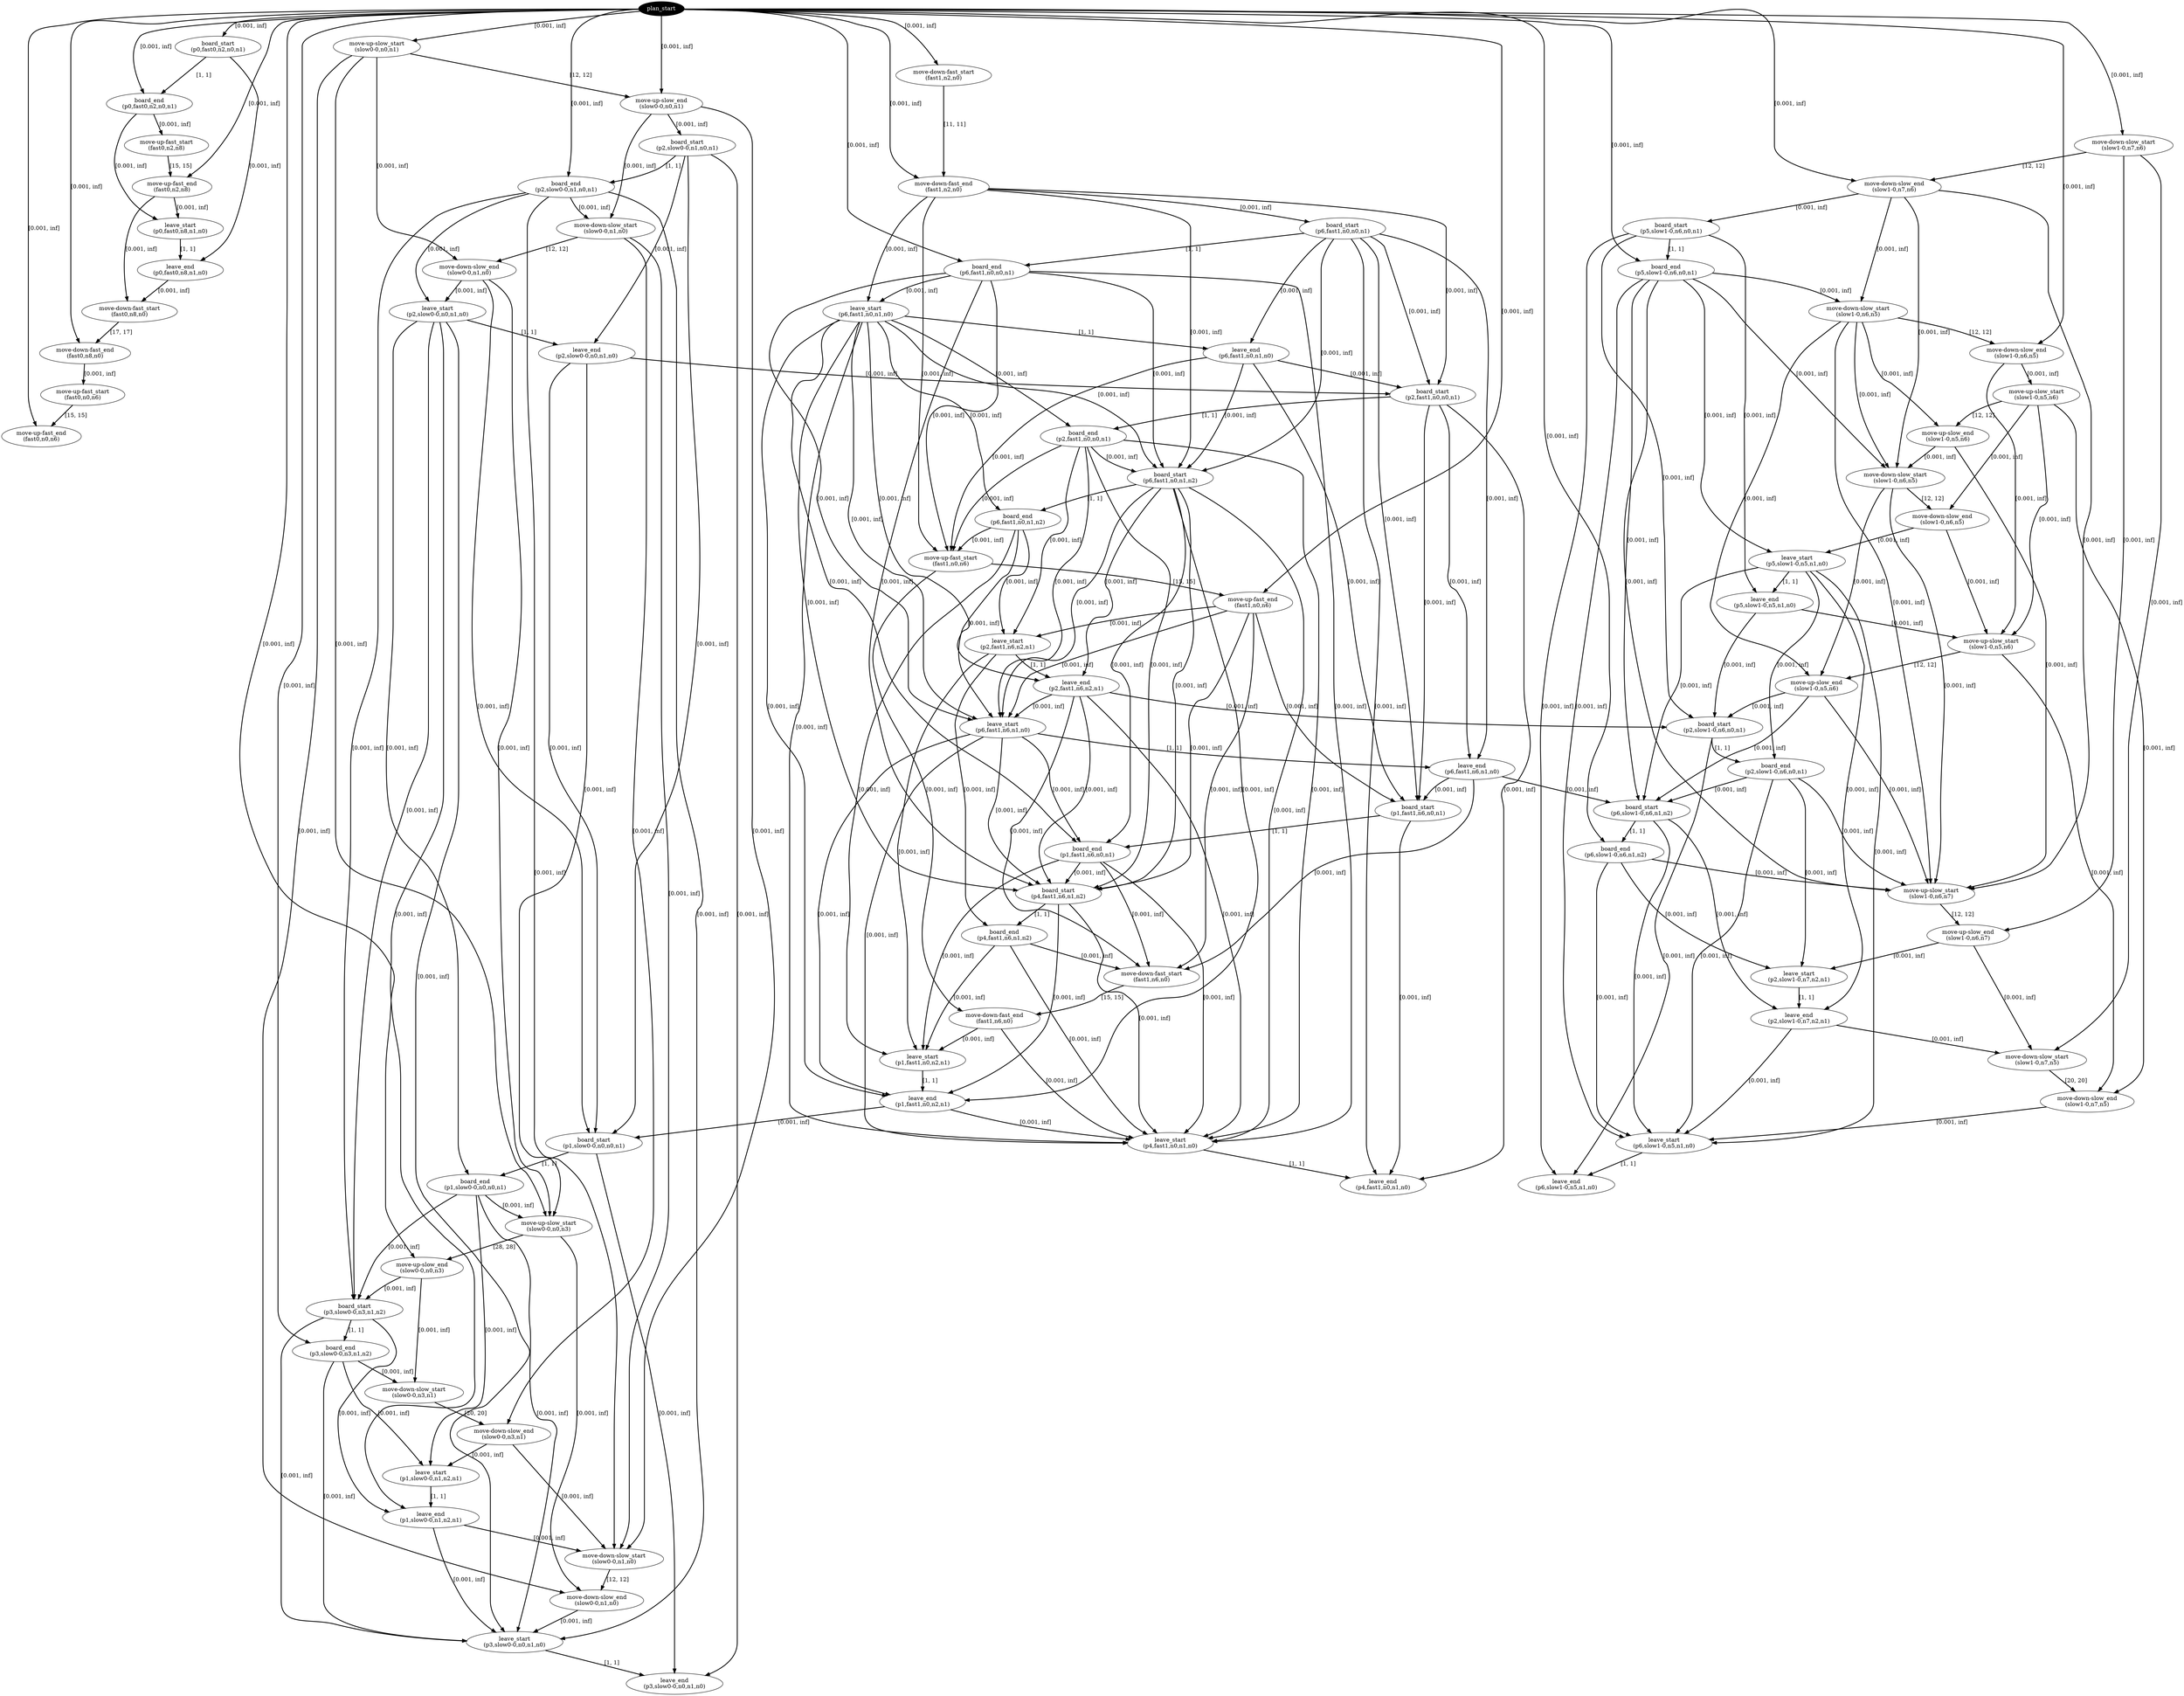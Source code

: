 digraph plan {
0[ label="plan_start",style=filled,fillcolor=black,fontcolor=white];
1[ label="board_start
(p0,fast0,n2,n0,n1)"];
2[ label="board_end
(p0,fast0,n2,n0,n1)"];
3[ label="move-down-fast_start
(fast1,n2,n0)"];
4[ label="move-down-fast_end
(fast1,n2,n0)"];
5[ label="move-down-slow_start
(slow1-0,n7,n6)"];
6[ label="move-down-slow_end
(slow1-0,n7,n6)"];
7[ label="move-up-slow_start
(slow0-0,n0,n1)"];
8[ label="move-up-slow_end
(slow0-0,n0,n1)"];
9[ label="move-up-fast_start
(fast0,n2,n8)"];
10[ label="move-up-fast_end
(fast0,n2,n8)"];
11[ label="board_start
(p6,fast1,n0,n0,n1)"];
12[ label="board_end
(p6,fast1,n0,n0,n1)"];
13[ label="board_start
(p5,slow1-0,n6,n0,n1)"];
14[ label="board_end
(p5,slow1-0,n6,n0,n1)"];
15[ label="board_start
(p2,slow0-0,n1,n0,n1)"];
16[ label="board_end
(p2,slow0-0,n1,n0,n1)"];
17[ label="leave_start
(p6,fast1,n0,n1,n0)"];
18[ label="leave_end
(p6,fast1,n0,n1,n0)"];
19[ label="move-down-slow_start
(slow1-0,n6,n5)"];
20[ label="move-down-slow_end
(slow1-0,n6,n5)"];
21[ label="move-down-slow_start
(slow0-0,n1,n0)"];
22[ label="move-down-slow_end
(slow0-0,n1,n0)"];
23[ label="leave_start
(p0,fast0,n8,n1,n0)"];
24[ label="leave_end
(p0,fast0,n8,n1,n0)"];
25[ label="move-down-fast_start
(fast0,n8,n0)"];
26[ label="move-down-fast_end
(fast0,n8,n0)"];
27[ label="leave_start
(p2,slow0-0,n0,n1,n0)"];
28[ label="leave_end
(p2,slow0-0,n0,n1,n0)"];
29[ label="move-up-slow_start
(slow1-0,n5,n6)"];
30[ label="move-up-slow_end
(slow1-0,n5,n6)"];
31[ label="board_start
(p2,fast1,n0,n0,n1)"];
32[ label="board_end
(p2,fast1,n0,n0,n1)"];
33[ label="board_start
(p6,fast1,n0,n1,n2)"];
34[ label="board_end
(p6,fast1,n0,n1,n2)"];
35[ label="move-up-fast_start
(fast1,n0,n6)"];
36[ label="move-up-fast_end
(fast1,n0,n6)"];
37[ label="move-up-fast_start
(fast0,n0,n6)"];
38[ label="move-up-fast_end
(fast0,n0,n6)"];
39[ label="move-down-slow_start
(slow1-0,n6,n5)"];
40[ label="move-down-slow_end
(slow1-0,n6,n5)"];
41[ label="leave_start
(p2,fast1,n6,n2,n1)"];
42[ label="leave_end
(p2,fast1,n6,n2,n1)"];
43[ label="leave_start
(p6,fast1,n6,n1,n0)"];
44[ label="leave_end
(p6,fast1,n6,n1,n0)"];
45[ label="board_start
(p1,fast1,n6,n0,n1)"];
46[ label="board_end
(p1,fast1,n6,n0,n1)"];
47[ label="board_start
(p4,fast1,n6,n1,n2)"];
48[ label="board_end
(p4,fast1,n6,n1,n2)"];
49[ label="move-down-fast_start
(fast1,n6,n0)"];
50[ label="move-down-fast_end
(fast1,n6,n0)"];
51[ label="leave_start
(p5,slow1-0,n5,n1,n0)"];
52[ label="leave_end
(p5,slow1-0,n5,n1,n0)"];
53[ label="move-up-slow_start
(slow1-0,n5,n6)"];
54[ label="move-up-slow_end
(slow1-0,n5,n6)"];
55[ label="board_start
(p2,slow1-0,n6,n0,n1)"];
56[ label="board_end
(p2,slow1-0,n6,n0,n1)"];
57[ label="leave_start
(p1,fast1,n0,n2,n1)"];
58[ label="leave_end
(p1,fast1,n0,n2,n1)"];
59[ label="board_start
(p6,slow1-0,n6,n1,n2)"];
60[ label="board_end
(p6,slow1-0,n6,n1,n2)"];
61[ label="board_start
(p1,slow0-0,n0,n0,n1)"];
62[ label="board_end
(p1,slow0-0,n0,n0,n1)"];
63[ label="leave_start
(p4,fast1,n0,n1,n0)"];
64[ label="leave_end
(p4,fast1,n0,n1,n0)"];
65[ label="move-up-slow_start
(slow1-0,n6,n7)"];
66[ label="move-up-slow_end
(slow1-0,n6,n7)"];
67[ label="move-up-slow_start
(slow0-0,n0,n3)"];
68[ label="move-up-slow_end
(slow0-0,n0,n3)"];
69[ label="leave_start
(p2,slow1-0,n7,n2,n1)"];
70[ label="leave_end
(p2,slow1-0,n7,n2,n1)"];
71[ label="move-down-slow_start
(slow1-0,n7,n5)"];
72[ label="move-down-slow_end
(slow1-0,n7,n5)"];
73[ label="board_start
(p3,slow0-0,n3,n1,n2)"];
74[ label="board_end
(p3,slow0-0,n3,n1,n2)"];
75[ label="move-down-slow_start
(slow0-0,n3,n1)"];
76[ label="move-down-slow_end
(slow0-0,n3,n1)"];
77[ label="leave_start
(p6,slow1-0,n5,n1,n0)"];
78[ label="leave_end
(p6,slow1-0,n5,n1,n0)"];
79[ label="leave_start
(p1,slow0-0,n1,n2,n1)"];
80[ label="leave_end
(p1,slow0-0,n1,n2,n1)"];
81[ label="move-down-slow_start
(slow0-0,n1,n0)"];
82[ label="move-down-slow_end
(slow0-0,n1,n0)"];
83[ label="leave_start
(p3,slow0-0,n0,n1,n0)"];
84[ label="leave_end
(p3,slow0-0,n0,n1,n0)"];
"0" -> "1" [ label="[0.001, inf]" , penwidth=2, color="black"]
"0" -> "3" [ label="[0.001, inf]" , penwidth=2, color="black"]
"0" -> "5" [ label="[0.001, inf]" , penwidth=2, color="black"]
"0" -> "7" [ label="[0.001, inf]" , penwidth=2, color="black"]
"1" -> "2" [ label="[1, 1]" , penwidth=2, color="black"]
"0" -> "2" [ label="[0.001, inf]" , penwidth=2, color="black"]
"2" -> "9" [ label="[0.001, inf]" , penwidth=2, color="black"]
"3" -> "4" [ label="[11, 11]" , penwidth=2, color="black"]
"0" -> "4" [ label="[0.001, inf]" , penwidth=2, color="black"]
"4" -> "11" [ label="[0.001, inf]" , penwidth=2, color="black"]
"5" -> "6" [ label="[12, 12]" , penwidth=2, color="black"]
"0" -> "6" [ label="[0.001, inf]" , penwidth=2, color="black"]
"7" -> "8" [ label="[12, 12]" , penwidth=2, color="black"]
"0" -> "8" [ label="[0.001, inf]" , penwidth=2, color="black"]
"11" -> "12" [ label="[1, 1]" , penwidth=2, color="black"]
"0" -> "12" [ label="[0.001, inf]" , penwidth=2, color="black"]
"6" -> "13" [ label="[0.001, inf]" , penwidth=2, color="black"]
"8" -> "15" [ label="[0.001, inf]" , penwidth=2, color="black"]
"12" -> "17" [ label="[0.001, inf]" , penwidth=2, color="black"]
"4" -> "17" [ label="[0.001, inf]" , penwidth=2, color="black"]
"13" -> "14" [ label="[1, 1]" , penwidth=2, color="black"]
"0" -> "14" [ label="[0.001, inf]" , penwidth=2, color="black"]
"15" -> "16" [ label="[1, 1]" , penwidth=2, color="black"]
"0" -> "16" [ label="[0.001, inf]" , penwidth=2, color="black"]
"6" -> "19" [ label="[0.001, inf]" , penwidth=2, color="black"]
"14" -> "19" [ label="[0.001, inf]" , penwidth=2, color="black"]
"8" -> "21" [ label="[0.001, inf]" , penwidth=2, color="black"]
"16" -> "21" [ label="[0.001, inf]" , penwidth=2, color="black"]
"17" -> "18" [ label="[1, 1]" , penwidth=2, color="black"]
"11" -> "18" [ label="[0.001, inf]" , penwidth=2, color="black"]
"9" -> "10" [ label="[15, 15]" , penwidth=2, color="black"]
"0" -> "10" [ label="[0.001, inf]" , penwidth=2, color="black"]
"2" -> "23" [ label="[0.001, inf]" , penwidth=2, color="black"]
"10" -> "23" [ label="[0.001, inf]" , penwidth=2, color="black"]
"23" -> "24" [ label="[1, 1]" , penwidth=2, color="black"]
"1" -> "24" [ label="[0.001, inf]" , penwidth=2, color="black"]
"10" -> "25" [ label="[0.001, inf]" , penwidth=2, color="black"]
"24" -> "25" [ label="[0.001, inf]" , penwidth=2, color="black"]
"19" -> "20" [ label="[12, 12]" , penwidth=2, color="black"]
"0" -> "20" [ label="[0.001, inf]" , penwidth=2, color="black"]
"21" -> "22" [ label="[12, 12]" , penwidth=2, color="black"]
"7" -> "22" [ label="[0.001, inf]" , penwidth=2, color="black"]
"16" -> "27" [ label="[0.001, inf]" , penwidth=2, color="black"]
"22" -> "27" [ label="[0.001, inf]" , penwidth=2, color="black"]
"20" -> "29" [ label="[0.001, inf]" , penwidth=2, color="black"]
"27" -> "28" [ label="[1, 1]" , penwidth=2, color="black"]
"15" -> "28" [ label="[0.001, inf]" , penwidth=2, color="black"]
"28" -> "31" [ label="[0.001, inf]" , penwidth=2, color="black"]
"18" -> "31" [ label="[0.001, inf]" , penwidth=2, color="black"]
"4" -> "31" [ label="[0.001, inf]" , penwidth=2, color="black"]
"11" -> "31" [ label="[0.001, inf]" , penwidth=2, color="black"]
"31" -> "32" [ label="[1, 1]" , penwidth=2, color="black"]
"17" -> "32" [ label="[0.001, inf]" , penwidth=2, color="black"]
"18" -> "33" [ label="[0.001, inf]" , penwidth=2, color="black"]
"32" -> "33" [ label="[0.001, inf]" , penwidth=2, color="black"]
"4" -> "33" [ label="[0.001, inf]" , penwidth=2, color="black"]
"17" -> "33" [ label="[0.001, inf]" , penwidth=2, color="black"]
"12" -> "33" [ label="[0.001, inf]" , penwidth=2, color="black"]
"11" -> "33" [ label="[0.001, inf]" , penwidth=2, color="black"]
"33" -> "34" [ label="[1, 1]" , penwidth=2, color="black"]
"17" -> "34" [ label="[0.001, inf]" , penwidth=2, color="black"]
"4" -> "35" [ label="[0.001, inf]" , penwidth=2, color="black"]
"34" -> "35" [ label="[0.001, inf]" , penwidth=2, color="black"]
"32" -> "35" [ label="[0.001, inf]" , penwidth=2, color="black"]
"18" -> "35" [ label="[0.001, inf]" , penwidth=2, color="black"]
"12" -> "35" [ label="[0.001, inf]" , penwidth=2, color="black"]
"25" -> "26" [ label="[17, 17]" , penwidth=2, color="black"]
"0" -> "26" [ label="[0.001, inf]" , penwidth=2, color="black"]
"26" -> "37" [ label="[0.001, inf]" , penwidth=2, color="black"]
"29" -> "30" [ label="[12, 12]" , penwidth=2, color="black"]
"19" -> "30" [ label="[0.001, inf]" , penwidth=2, color="black"]
"30" -> "39" [ label="[0.001, inf]" , penwidth=2, color="black"]
"19" -> "39" [ label="[0.001, inf]" , penwidth=2, color="black"]
"14" -> "39" [ label="[0.001, inf]" , penwidth=2, color="black"]
"6" -> "39" [ label="[0.001, inf]" , penwidth=2, color="black"]
"35" -> "36" [ label="[15, 15]" , penwidth=2, color="black"]
"0" -> "36" [ label="[0.001, inf]" , penwidth=2, color="black"]
"32" -> "41" [ label="[0.001, inf]" , penwidth=2, color="black"]
"34" -> "41" [ label="[0.001, inf]" , penwidth=2, color="black"]
"36" -> "41" [ label="[0.001, inf]" , penwidth=2, color="black"]
"41" -> "42" [ label="[1, 1]" , penwidth=2, color="black"]
"33" -> "42" [ label="[0.001, inf]" , penwidth=2, color="black"]
"17" -> "42" [ label="[0.001, inf]" , penwidth=2, color="black"]
"34" -> "43" [ label="[0.001, inf]" , penwidth=2, color="black"]
"42" -> "43" [ label="[0.001, inf]" , penwidth=2, color="black"]
"36" -> "43" [ label="[0.001, inf]" , penwidth=2, color="black"]
"33" -> "43" [ label="[0.001, inf]" , penwidth=2, color="black"]
"32" -> "43" [ label="[0.001, inf]" , penwidth=2, color="black"]
"17" -> "43" [ label="[0.001, inf]" , penwidth=2, color="black"]
"12" -> "43" [ label="[0.001, inf]" , penwidth=2, color="black"]
"43" -> "44" [ label="[1, 1]" , penwidth=2, color="black"]
"31" -> "44" [ label="[0.001, inf]" , penwidth=2, color="black"]
"11" -> "44" [ label="[0.001, inf]" , penwidth=2, color="black"]
"44" -> "45" [ label="[0.001, inf]" , penwidth=2, color="black"]
"36" -> "45" [ label="[0.001, inf]" , penwidth=2, color="black"]
"31" -> "45" [ label="[0.001, inf]" , penwidth=2, color="black"]
"18" -> "45" [ label="[0.001, inf]" , penwidth=2, color="black"]
"11" -> "45" [ label="[0.001, inf]" , penwidth=2, color="black"]
"45" -> "46" [ label="[1, 1]" , penwidth=2, color="black"]
"43" -> "46" [ label="[0.001, inf]" , penwidth=2, color="black"]
"33" -> "46" [ label="[0.001, inf]" , penwidth=2, color="black"]
"17" -> "46" [ label="[0.001, inf]" , penwidth=2, color="black"]
"46" -> "47" [ label="[0.001, inf]" , penwidth=2, color="black"]
"36" -> "47" [ label="[0.001, inf]" , penwidth=2, color="black"]
"43" -> "47" [ label="[0.001, inf]" , penwidth=2, color="black"]
"42" -> "47" [ label="[0.001, inf]" , penwidth=2, color="black"]
"33" -> "47" [ label="[0.001, inf]" , penwidth=2, color="black"]
"32" -> "47" [ label="[0.001, inf]" , penwidth=2, color="black"]
"17" -> "47" [ label="[0.001, inf]" , penwidth=2, color="black"]
"12" -> "47" [ label="[0.001, inf]" , penwidth=2, color="black"]
"47" -> "48" [ label="[1, 1]" , penwidth=2, color="black"]
"41" -> "48" [ label="[0.001, inf]" , penwidth=2, color="black"]
"36" -> "49" [ label="[0.001, inf]" , penwidth=2, color="black"]
"48" -> "49" [ label="[0.001, inf]" , penwidth=2, color="black"]
"46" -> "49" [ label="[0.001, inf]" , penwidth=2, color="black"]
"44" -> "49" [ label="[0.001, inf]" , penwidth=2, color="black"]
"42" -> "49" [ label="[0.001, inf]" , penwidth=2, color="black"]
"37" -> "38" [ label="[15, 15]" , penwidth=2, color="black"]
"0" -> "38" [ label="[0.001, inf]" , penwidth=2, color="black"]
"39" -> "40" [ label="[12, 12]" , penwidth=2, color="black"]
"29" -> "40" [ label="[0.001, inf]" , penwidth=2, color="black"]
"14" -> "51" [ label="[0.001, inf]" , penwidth=2, color="black"]
"40" -> "51" [ label="[0.001, inf]" , penwidth=2, color="black"]
"51" -> "52" [ label="[1, 1]" , penwidth=2, color="black"]
"13" -> "52" [ label="[0.001, inf]" , penwidth=2, color="black"]
"40" -> "53" [ label="[0.001, inf]" , penwidth=2, color="black"]
"52" -> "53" [ label="[0.001, inf]" , penwidth=2, color="black"]
"29" -> "53" [ label="[0.001, inf]" , penwidth=2, color="black"]
"20" -> "53" [ label="[0.001, inf]" , penwidth=2, color="black"]
"53" -> "54" [ label="[12, 12]" , penwidth=2, color="black"]
"39" -> "54" [ label="[0.001, inf]" , penwidth=2, color="black"]
"19" -> "54" [ label="[0.001, inf]" , penwidth=2, color="black"]
"42" -> "55" [ label="[0.001, inf]" , penwidth=2, color="black"]
"52" -> "55" [ label="[0.001, inf]" , penwidth=2, color="black"]
"54" -> "55" [ label="[0.001, inf]" , penwidth=2, color="black"]
"13" -> "55" [ label="[0.001, inf]" , penwidth=2, color="black"]
"49" -> "50" [ label="[15, 15]" , penwidth=2, color="black"]
"35" -> "50" [ label="[0.001, inf]" , penwidth=2, color="black"]
"46" -> "57" [ label="[0.001, inf]" , penwidth=2, color="black"]
"48" -> "57" [ label="[0.001, inf]" , penwidth=2, color="black"]
"50" -> "57" [ label="[0.001, inf]" , penwidth=2, color="black"]
"41" -> "57" [ label="[0.001, inf]" , penwidth=2, color="black"]
"34" -> "57" [ label="[0.001, inf]" , penwidth=2, color="black"]
"55" -> "56" [ label="[1, 1]" , penwidth=2, color="black"]
"51" -> "56" [ label="[0.001, inf]" , penwidth=2, color="black"]
"44" -> "59" [ label="[0.001, inf]" , penwidth=2, color="black"]
"56" -> "59" [ label="[0.001, inf]" , penwidth=2, color="black"]
"54" -> "59" [ label="[0.001, inf]" , penwidth=2, color="black"]
"51" -> "59" [ label="[0.001, inf]" , penwidth=2, color="black"]
"14" -> "59" [ label="[0.001, inf]" , penwidth=2, color="black"]
"57" -> "58" [ label="[1, 1]" , penwidth=2, color="black"]
"47" -> "58" [ label="[0.001, inf]" , penwidth=2, color="black"]
"43" -> "58" [ label="[0.001, inf]" , penwidth=2, color="black"]
"33" -> "58" [ label="[0.001, inf]" , penwidth=2, color="black"]
"17" -> "58" [ label="[0.001, inf]" , penwidth=2, color="black"]
"58" -> "61" [ label="[0.001, inf]" , penwidth=2, color="black"]
"28" -> "61" [ label="[0.001, inf]" , penwidth=2, color="black"]
"22" -> "61" [ label="[0.001, inf]" , penwidth=2, color="black"]
"15" -> "61" [ label="[0.001, inf]" , penwidth=2, color="black"]
"48" -> "63" [ label="[0.001, inf]" , penwidth=2, color="black"]
"58" -> "63" [ label="[0.001, inf]" , penwidth=2, color="black"]
"50" -> "63" [ label="[0.001, inf]" , penwidth=2, color="black"]
"47" -> "63" [ label="[0.001, inf]" , penwidth=2, color="black"]
"46" -> "63" [ label="[0.001, inf]" , penwidth=2, color="black"]
"43" -> "63" [ label="[0.001, inf]" , penwidth=2, color="black"]
"42" -> "63" [ label="[0.001, inf]" , penwidth=2, color="black"]
"33" -> "63" [ label="[0.001, inf]" , penwidth=2, color="black"]
"32" -> "63" [ label="[0.001, inf]" , penwidth=2, color="black"]
"17" -> "63" [ label="[0.001, inf]" , penwidth=2, color="black"]
"12" -> "63" [ label="[0.001, inf]" , penwidth=2, color="black"]
"59" -> "60" [ label="[1, 1]" , penwidth=2, color="black"]
"0" -> "60" [ label="[0.001, inf]" , penwidth=2, color="black"]
"54" -> "65" [ label="[0.001, inf]" , penwidth=2, color="black"]
"60" -> "65" [ label="[0.001, inf]" , penwidth=2, color="black"]
"56" -> "65" [ label="[0.001, inf]" , penwidth=2, color="black"]
"39" -> "65" [ label="[0.001, inf]" , penwidth=2, color="black"]
"30" -> "65" [ label="[0.001, inf]" , penwidth=2, color="black"]
"19" -> "65" [ label="[0.001, inf]" , penwidth=2, color="black"]
"14" -> "65" [ label="[0.001, inf]" , penwidth=2, color="black"]
"6" -> "65" [ label="[0.001, inf]" , penwidth=2, color="black"]
"61" -> "62" [ label="[1, 1]" , penwidth=2, color="black"]
"27" -> "62" [ label="[0.001, inf]" , penwidth=2, color="black"]
"63" -> "64" [ label="[1, 1]" , penwidth=2, color="black"]
"45" -> "64" [ label="[0.001, inf]" , penwidth=2, color="black"]
"31" -> "64" [ label="[0.001, inf]" , penwidth=2, color="black"]
"11" -> "64" [ label="[0.001, inf]" , penwidth=2, color="black"]
"22" -> "67" [ label="[0.001, inf]" , penwidth=2, color="black"]
"62" -> "67" [ label="[0.001, inf]" , penwidth=2, color="black"]
"28" -> "67" [ label="[0.001, inf]" , penwidth=2, color="black"]
"7" -> "67" [ label="[0.001, inf]" , penwidth=2, color="black"]
"65" -> "66" [ label="[12, 12]" , penwidth=2, color="black"]
"5" -> "66" [ label="[0.001, inf]" , penwidth=2, color="black"]
"56" -> "69" [ label="[0.001, inf]" , penwidth=2, color="black"]
"60" -> "69" [ label="[0.001, inf]" , penwidth=2, color="black"]
"66" -> "69" [ label="[0.001, inf]" , penwidth=2, color="black"]
"69" -> "70" [ label="[1, 1]" , penwidth=2, color="black"]
"59" -> "70" [ label="[0.001, inf]" , penwidth=2, color="black"]
"51" -> "70" [ label="[0.001, inf]" , penwidth=2, color="black"]
"66" -> "71" [ label="[0.001, inf]" , penwidth=2, color="black"]
"70" -> "71" [ label="[0.001, inf]" , penwidth=2, color="black"]
"5" -> "71" [ label="[0.001, inf]" , penwidth=2, color="black"]
"67" -> "68" [ label="[28, 28]" , penwidth=2, color="black"]
"0" -> "68" [ label="[0.001, inf]" , penwidth=2, color="black"]
"62" -> "73" [ label="[0.001, inf]" , penwidth=2, color="black"]
"68" -> "73" [ label="[0.001, inf]" , penwidth=2, color="black"]
"27" -> "73" [ label="[0.001, inf]" , penwidth=2, color="black"]
"16" -> "73" [ label="[0.001, inf]" , penwidth=2, color="black"]
"73" -> "74" [ label="[1, 1]" , penwidth=2, color="black"]
"0" -> "74" [ label="[0.001, inf]" , penwidth=2, color="black"]
"68" -> "75" [ label="[0.001, inf]" , penwidth=2, color="black"]
"74" -> "75" [ label="[0.001, inf]" , penwidth=2, color="black"]
"71" -> "72" [ label="[20, 20]" , penwidth=2, color="black"]
"53" -> "72" [ label="[0.001, inf]" , penwidth=2, color="black"]
"29" -> "72" [ label="[0.001, inf]" , penwidth=2, color="black"]
"60" -> "77" [ label="[0.001, inf]" , penwidth=2, color="black"]
"70" -> "77" [ label="[0.001, inf]" , penwidth=2, color="black"]
"72" -> "77" [ label="[0.001, inf]" , penwidth=2, color="black"]
"59" -> "77" [ label="[0.001, inf]" , penwidth=2, color="black"]
"56" -> "77" [ label="[0.001, inf]" , penwidth=2, color="black"]
"51" -> "77" [ label="[0.001, inf]" , penwidth=2, color="black"]
"14" -> "77" [ label="[0.001, inf]" , penwidth=2, color="black"]
"77" -> "78" [ label="[1, 1]" , penwidth=2, color="black"]
"55" -> "78" [ label="[0.001, inf]" , penwidth=2, color="black"]
"13" -> "78" [ label="[0.001, inf]" , penwidth=2, color="black"]
"75" -> "76" [ label="[20, 20]" , penwidth=2, color="black"]
"21" -> "76" [ label="[0.001, inf]" , penwidth=2, color="black"]
"62" -> "79" [ label="[0.001, inf]" , penwidth=2, color="black"]
"74" -> "79" [ label="[0.001, inf]" , penwidth=2, color="black"]
"76" -> "79" [ label="[0.001, inf]" , penwidth=2, color="black"]
"79" -> "80" [ label="[1, 1]" , penwidth=2, color="black"]
"73" -> "80" [ label="[0.001, inf]" , penwidth=2, color="black"]
"27" -> "80" [ label="[0.001, inf]" , penwidth=2, color="black"]
"76" -> "81" [ label="[0.001, inf]" , penwidth=2, color="black"]
"80" -> "81" [ label="[0.001, inf]" , penwidth=2, color="black"]
"21" -> "81" [ label="[0.001, inf]" , penwidth=2, color="black"]
"16" -> "81" [ label="[0.001, inf]" , penwidth=2, color="black"]
"8" -> "81" [ label="[0.001, inf]" , penwidth=2, color="black"]
"81" -> "82" [ label="[12, 12]" , penwidth=2, color="black"]
"67" -> "82" [ label="[0.001, inf]" , penwidth=2, color="black"]
"7" -> "82" [ label="[0.001, inf]" , penwidth=2, color="black"]
"74" -> "83" [ label="[0.001, inf]" , penwidth=2, color="black"]
"80" -> "83" [ label="[0.001, inf]" , penwidth=2, color="black"]
"82" -> "83" [ label="[0.001, inf]" , penwidth=2, color="black"]
"73" -> "83" [ label="[0.001, inf]" , penwidth=2, color="black"]
"62" -> "83" [ label="[0.001, inf]" , penwidth=2, color="black"]
"27" -> "83" [ label="[0.001, inf]" , penwidth=2, color="black"]
"16" -> "83" [ label="[0.001, inf]" , penwidth=2, color="black"]
"83" -> "84" [ label="[1, 1]" , penwidth=2, color="black"]
"61" -> "84" [ label="[0.001, inf]" , penwidth=2, color="black"]
"15" -> "84" [ label="[0.001, inf]" , penwidth=2, color="black"]
}
